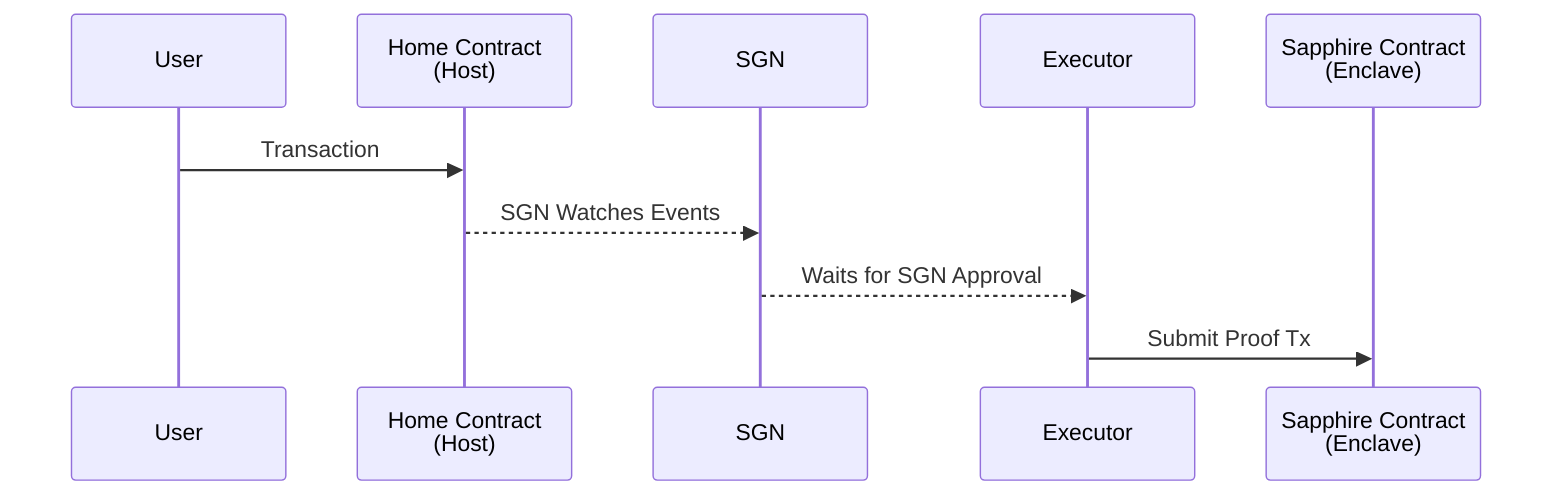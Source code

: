 sequenceDiagram
    participant User
    participant Home as Home Contract<br/>(Host)
    participant SGN
    participant Executor
    participant Sapphire as Sapphire Contract<br/>(Enclave)
    User ->> Home: Transaction
    Home -->> SGN: SGN Watches Events
    SGN -->> Executor: Waits for SGN Approval
    Executor ->> Sapphire: Submit Proof Tx
